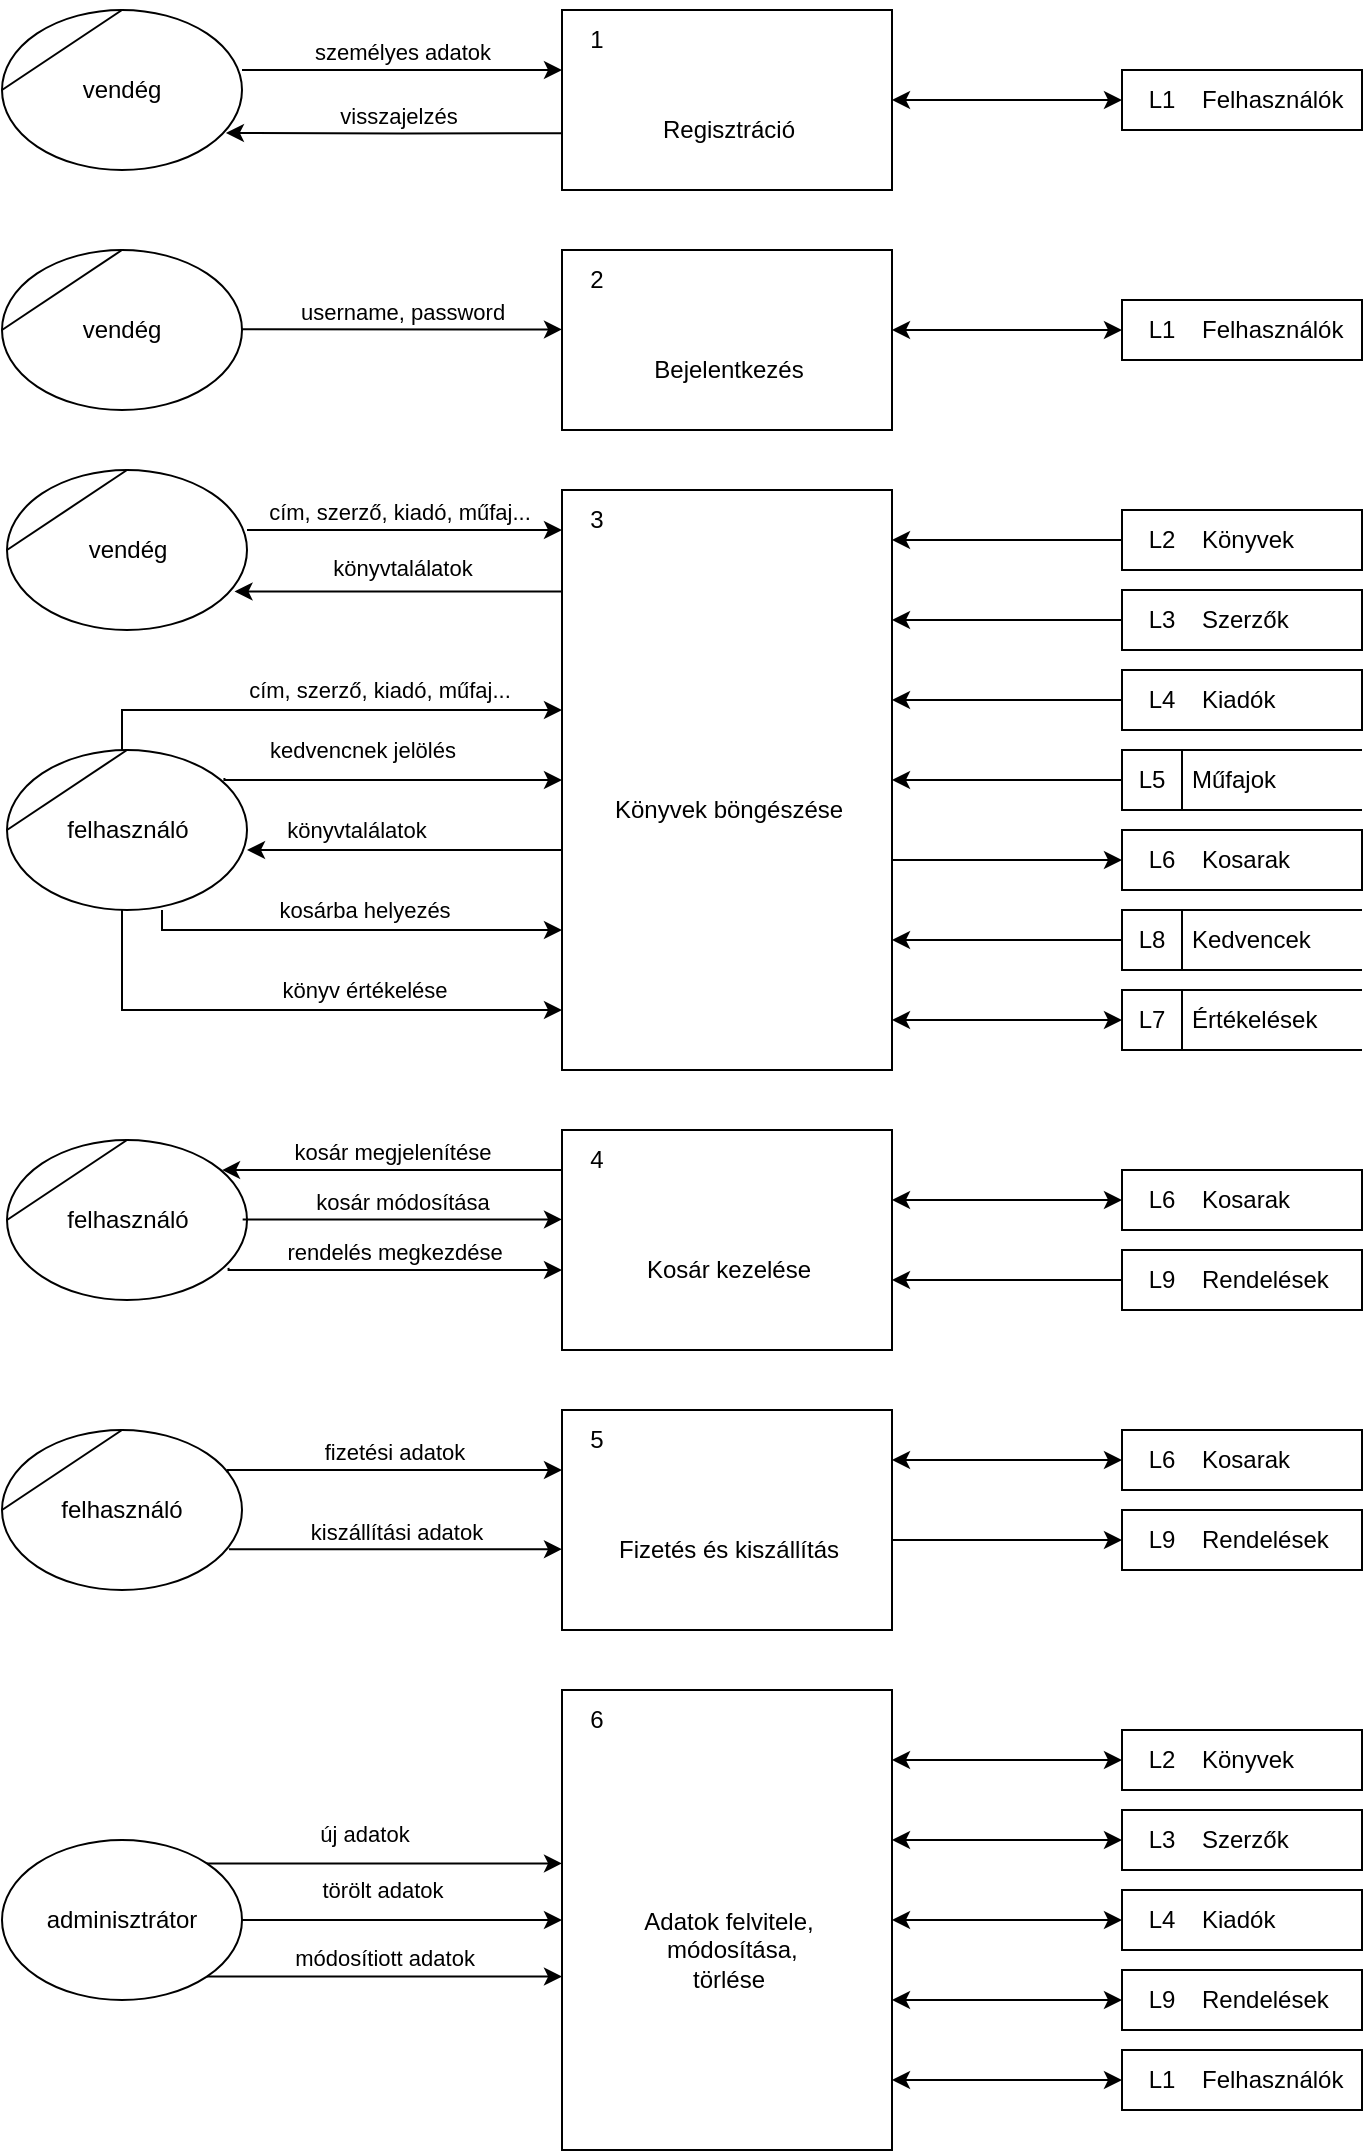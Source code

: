 <mxfile version="20.8.20" type="device"><diagram name="Page-1" id="_qsF4wstuvwp_UwOPnYQ"><mxGraphModel dx="1789" dy="986" grid="1" gridSize="10" guides="1" tooltips="1" connect="1" arrows="1" fold="1" page="1" pageScale="1" pageWidth="850" pageHeight="1100" math="0" shadow="0"><root><mxCell id="0"/><mxCell id="1" parent="0"/><mxCell id="DANlGAtd_FARZGhDrok2-2" value="vendég" style="shape=stencil(tZRtjoMgEIZPw98GJR6gYXfvQe10nZQCAbYft99RNKlW7GajiTGZeeXhnZGBCRka5YCVvGHig5VlwTm9Kb5NYhUc1DElr8qjOmhISojenuGGx9gz0DTgMbaq+GR8T9+0j5C1NYYgaE0YKU86wRQaWsvvCdZv/xhFjvgXiOB7kynLyq+/Y3fVNuBiI79j7OB+db/rgceOi61+3Grg4v9YISmTO9xCHlR9/vb2xxxnzYDW6AK8OfLTeZzO66ynzM5CnqyHBUsn1DqN9UITnWoH/kUY5Iu9PtVUzRY1jx4IGk22K9UioSs+44+uvFxl3bKX1nTZdE12iV8=);whiteSpace=wrap;html=1;" parent="1" vertex="1"><mxGeometry x="40" y="20" width="120" height="80" as="geometry"/></mxCell><mxCell id="DANlGAtd_FARZGhDrok2-3" value="Regisztráció" style="html=1;dashed=0;whitespace=wrap;shape=mxgraph.dfd.process;align=center;container=1;collapsible=0;spacingTop=30;" parent="1" vertex="1"><mxGeometry x="320" y="20" width="165" height="90" as="geometry"/></mxCell><mxCell id="DANlGAtd_FARZGhDrok2-4" value="1" style="text;html=1;strokeColor=none;fillColor=none;align=center;verticalAlign=middle;whiteSpace=wrap;rounded=0;movable=0;resizable=0;rotatable=0;cloneable=0;deletable=0;connectable=0;allowArrows=0;pointerEvents=1;" parent="DANlGAtd_FARZGhDrok2-3" vertex="1"><mxGeometry width="35" height="30" as="geometry"/></mxCell><mxCell id="DANlGAtd_FARZGhDrok2-5" value="" style="text;html=1;strokeColor=none;fillColor=none;align=left;verticalAlign=middle;whiteSpace=wrap;rounded=0;movable=0;resizable=0;connectable=0;allowArrows=0;rotatable=0;cloneable=0;deletable=0;spacingLeft=6;autosize=1;resizeWidth=0;" parent="DANlGAtd_FARZGhDrok2-3" vertex="1"><mxGeometry x="35" y="-5" width="50" height="40" as="geometry"/></mxCell><mxCell id="DANlGAtd_FARZGhDrok2-6" value="személyes adatok" style="endArrow=classic;html=1;rounded=0;verticalAlign=bottom;edgeStyle=orthogonalEdgeStyle;" parent="1" edge="1" target="DANlGAtd_FARZGhDrok2-3"><mxGeometry width="50" height="50" relative="1" as="geometry"><mxPoint x="160" y="50" as="sourcePoint"/><mxPoint x="280" y="50" as="targetPoint"/><mxPoint as="offset"/><Array as="points"><mxPoint x="280" y="50"/><mxPoint x="280" y="50"/></Array></mxGeometry></mxCell><mxCell id="DANlGAtd_FARZGhDrok2-7" value="visszajelzés&lt;br&gt;" style="endArrow=classic;html=1;rounded=0;verticalAlign=bottom;exitX=-0.001;exitY=0.685;exitDx=0;exitDy=0;exitPerimeter=0;edgeStyle=orthogonalEdgeStyle;entryX=0.933;entryY=0.768;entryDx=0;entryDy=0;entryPerimeter=0;" parent="1" source="DANlGAtd_FARZGhDrok2-3" target="DANlGAtd_FARZGhDrok2-2" edge="1"><mxGeometry x="-0.186" y="-13" width="50" height="50" relative="1" as="geometry"><mxPoint x="170" y="60" as="sourcePoint"/><mxPoint x="160" y="60" as="targetPoint"/><mxPoint x="-13" y="13" as="offset"/><Array as="points"/></mxGeometry></mxCell><mxCell id="DANlGAtd_FARZGhDrok2-20" value="Felhasználók" style="html=1;dashed=0;whitespace=wrap;shape=mxgraph.dfd.dataStoreID2;align=left;spacingLeft=38;container=1;collapsible=0;" parent="1" vertex="1"><mxGeometry x="600" y="50" width="120" height="30" as="geometry"/></mxCell><mxCell id="DANlGAtd_FARZGhDrok2-21" value="L1" style="text;html=1;strokeColor=none;fillColor=none;align=center;verticalAlign=middle;whiteSpace=wrap;rounded=0;connectable=0;allowArrows=0;movable=0;resizable=0;rotatable=0;cloneable=0;deletable=0;" parent="DANlGAtd_FARZGhDrok2-20" vertex="1"><mxGeometry x="5" width="30" height="30" as="geometry"/></mxCell><mxCell id="DANlGAtd_FARZGhDrok2-22" value="&lt;br&gt;" style="endArrow=classic;startArrow=classic;html=1;rounded=0;verticalAlign=bottom;" parent="1" target="DANlGAtd_FARZGhDrok2-20" edge="1" source="DANlGAtd_FARZGhDrok2-3"><mxGeometry width="50" height="50" relative="1" as="geometry"><mxPoint x="490" y="63" as="sourcePoint"/><mxPoint x="540" y="60" as="targetPoint"/></mxGeometry></mxCell><mxCell id="DANlGAtd_FARZGhDrok2-23" value="vendég" style="shape=stencil(tZRtjoMgEIZPw98GJR6gYXfvQe10nZQCAbYft99RNKlW7GajiTGZeeXhnZGBCRka5YCVvGHig5VlwTm9Kb5NYhUc1DElr8qjOmhISojenuGGx9gz0DTgMbaq+GR8T9+0j5C1NYYgaE0YKU86wRQaWsvvCdZv/xhFjvgXiOB7kynLyq+/Y3fVNuBiI79j7OB+db/rgceOi61+3Grg4v9YISmTO9xCHlR9/vb2xxxnzYDW6AK8OfLTeZzO66ynzM5CnqyHBUsn1DqN9UITnWoH/kUY5Iu9PtVUzRY1jx4IGk22K9UioSs+44+uvFxl3bKX1nTZdE12iV8=);whiteSpace=wrap;html=1;" parent="1" vertex="1"><mxGeometry x="40" y="140" width="120" height="80" as="geometry"/></mxCell><mxCell id="DANlGAtd_FARZGhDrok2-24" value="Bejelentkezés" style="html=1;dashed=0;whitespace=wrap;shape=mxgraph.dfd.process;align=center;container=1;collapsible=0;spacingTop=30;" parent="1" vertex="1"><mxGeometry x="320" y="140" width="165" height="90" as="geometry"/></mxCell><mxCell id="DANlGAtd_FARZGhDrok2-25" value="2" style="text;html=1;strokeColor=none;fillColor=none;align=center;verticalAlign=middle;whiteSpace=wrap;rounded=0;movable=0;resizable=0;rotatable=0;cloneable=0;deletable=0;connectable=0;allowArrows=0;pointerEvents=1;" parent="DANlGAtd_FARZGhDrok2-24" vertex="1"><mxGeometry width="35" height="30" as="geometry"/></mxCell><mxCell id="DANlGAtd_FARZGhDrok2-26" value="" style="text;html=1;strokeColor=none;fillColor=none;align=left;verticalAlign=middle;whiteSpace=wrap;rounded=0;movable=0;resizable=0;connectable=0;allowArrows=0;rotatable=0;cloneable=0;deletable=0;spacingLeft=6;autosize=1;resizeWidth=0;" parent="DANlGAtd_FARZGhDrok2-24" vertex="1"><mxGeometry x="35" y="-5" width="50" height="40" as="geometry"/></mxCell><mxCell id="DANlGAtd_FARZGhDrok2-27" value="username, password" style="endArrow=classic;html=1;rounded=0;verticalAlign=bottom;edgeStyle=orthogonalEdgeStyle;" parent="1" edge="1" target="DANlGAtd_FARZGhDrok2-24"><mxGeometry width="50" height="50" relative="1" as="geometry"><mxPoint x="160" y="179.66" as="sourcePoint"/><mxPoint x="280" y="179.66" as="targetPoint"/><mxPoint as="offset"/><Array as="points"><mxPoint x="280" y="180"/><mxPoint x="280" y="180"/></Array></mxGeometry></mxCell><mxCell id="DANlGAtd_FARZGhDrok2-29" value="Felhasználók" style="html=1;dashed=0;whitespace=wrap;shape=mxgraph.dfd.dataStoreID2;align=left;spacingLeft=38;container=1;collapsible=0;" parent="1" vertex="1"><mxGeometry x="600" y="165" width="120" height="30" as="geometry"/></mxCell><mxCell id="DANlGAtd_FARZGhDrok2-30" value="L1" style="text;html=1;strokeColor=none;fillColor=none;align=center;verticalAlign=middle;whiteSpace=wrap;rounded=0;connectable=0;allowArrows=0;movable=0;resizable=0;rotatable=0;cloneable=0;deletable=0;" parent="DANlGAtd_FARZGhDrok2-29" vertex="1"><mxGeometry x="5" width="30" height="30" as="geometry"/></mxCell><mxCell id="DANlGAtd_FARZGhDrok2-31" value="&lt;br&gt;" style="endArrow=classic;startArrow=classic;html=1;rounded=0;verticalAlign=bottom;edgeStyle=orthogonalEdgeStyle;" parent="1" source="DANlGAtd_FARZGhDrok2-24" target="DANlGAtd_FARZGhDrok2-29" edge="1"><mxGeometry width="50" height="50" relative="1" as="geometry"><mxPoint x="510" y="190" as="sourcePoint"/><mxPoint x="580" y="190" as="targetPoint"/><Array as="points"><mxPoint x="500" y="180"/><mxPoint x="500" y="180"/></Array></mxGeometry></mxCell><mxCell id="DANlGAtd_FARZGhDrok2-54" style="edgeStyle=orthogonalEdgeStyle;rounded=0;orthogonalLoop=1;jettySize=auto;html=1;entryX=0.948;entryY=0.759;entryDx=0;entryDy=0;entryPerimeter=0;" parent="1" target="DANlGAtd_FARZGhDrok2-46" edge="1" source="DANlGAtd_FARZGhDrok2-32"><mxGeometry relative="1" as="geometry"><mxPoint x="280" y="302" as="sourcePoint"/><Array as="points"><mxPoint x="241" y="310"/></Array></mxGeometry></mxCell><mxCell id="DANlGAtd_FARZGhDrok2-56" value="könyvtalálatok&lt;br&gt;" style="edgeLabel;html=1;align=center;verticalAlign=middle;resizable=0;points=[];" parent="DANlGAtd_FARZGhDrok2-54" vertex="1" connectable="0"><mxGeometry x="-0.121" relative="1" as="geometry"><mxPoint x="-8" y="-12" as="offset"/></mxGeometry></mxCell><mxCell id="DANlGAtd_FARZGhDrok2-55" style="edgeStyle=orthogonalEdgeStyle;rounded=0;orthogonalLoop=1;jettySize=auto;html=1;" parent="1" source="DANlGAtd_FARZGhDrok2-32" edge="1" target="DANlGAtd_FARZGhDrok2-48"><mxGeometry relative="1" as="geometry"><mxPoint x="280" y="370" as="sourcePoint"/><mxPoint x="150" y="350" as="targetPoint"/><Array as="points"><mxPoint x="200" y="440"/><mxPoint x="200" y="440"/></Array></mxGeometry></mxCell><mxCell id="DANlGAtd_FARZGhDrok2-113" value="könyvtalálatok" style="edgeLabel;html=1;align=center;verticalAlign=middle;resizable=0;points=[];" parent="DANlGAtd_FARZGhDrok2-55" vertex="1" connectable="0"><mxGeometry x="-0.127" y="-1" relative="1" as="geometry"><mxPoint x="-35" y="-9" as="offset"/></mxGeometry></mxCell><mxCell id="DANlGAtd_FARZGhDrok2-32" value="Könyvek böngészése&lt;br&gt;" style="html=1;dashed=0;whitespace=wrap;shape=mxgraph.dfd.process;align=center;container=1;collapsible=0;spacingTop=30;" parent="1" vertex="1"><mxGeometry x="320" y="260" width="165" height="290" as="geometry"/></mxCell><mxCell id="DANlGAtd_FARZGhDrok2-33" value="3" style="text;html=1;strokeColor=none;fillColor=none;align=center;verticalAlign=middle;whiteSpace=wrap;rounded=0;movable=0;resizable=0;rotatable=0;cloneable=0;deletable=0;connectable=0;allowArrows=0;pointerEvents=1;" parent="DANlGAtd_FARZGhDrok2-32" vertex="1"><mxGeometry width="35" height="30" as="geometry"/></mxCell><mxCell id="DANlGAtd_FARZGhDrok2-34" value="" style="text;html=1;strokeColor=none;fillColor=none;align=left;verticalAlign=middle;whiteSpace=wrap;rounded=0;movable=0;resizable=0;connectable=0;allowArrows=0;rotatable=0;cloneable=0;deletable=0;spacingLeft=6;autosize=1;resizeWidth=0;" parent="DANlGAtd_FARZGhDrok2-32" vertex="1"><mxGeometry x="35" y="-5" width="50" height="40" as="geometry"/></mxCell><mxCell id="DANlGAtd_FARZGhDrok2-35" value="Könyvek" style="html=1;dashed=0;whitespace=wrap;shape=mxgraph.dfd.dataStoreID2;align=left;spacingLeft=38;container=1;collapsible=0;" parent="1" vertex="1"><mxGeometry x="600" y="270" width="120" height="30" as="geometry"/></mxCell><mxCell id="DANlGAtd_FARZGhDrok2-36" value="L2" style="text;html=1;strokeColor=none;fillColor=none;align=center;verticalAlign=middle;whiteSpace=wrap;rounded=0;connectable=0;allowArrows=0;movable=0;resizable=0;rotatable=0;cloneable=0;deletable=0;" parent="DANlGAtd_FARZGhDrok2-35" vertex="1"><mxGeometry x="5" width="30" height="30" as="geometry"/></mxCell><mxCell id="DANlGAtd_FARZGhDrok2-38" value="Szerzők" style="html=1;dashed=0;whitespace=wrap;shape=mxgraph.dfd.dataStoreID2;align=left;spacingLeft=38;container=1;collapsible=0;" parent="1" vertex="1"><mxGeometry x="600" y="310" width="120" height="30" as="geometry"/></mxCell><mxCell id="DANlGAtd_FARZGhDrok2-39" value="L3" style="text;html=1;strokeColor=none;fillColor=none;align=center;verticalAlign=middle;whiteSpace=wrap;rounded=0;connectable=0;allowArrows=0;movable=0;resizable=0;rotatable=0;cloneable=0;deletable=0;" parent="DANlGAtd_FARZGhDrok2-38" vertex="1"><mxGeometry x="5" width="30" height="30" as="geometry"/></mxCell><mxCell id="DANlGAtd_FARZGhDrok2-41" value="Kiadók&lt;br&gt;" style="html=1;dashed=0;whitespace=wrap;shape=mxgraph.dfd.dataStoreID2;align=left;spacingLeft=38;container=1;collapsible=0;" parent="1" vertex="1"><mxGeometry x="600" y="350" width="120" height="30" as="geometry"/></mxCell><mxCell id="DANlGAtd_FARZGhDrok2-42" value="L4" style="text;html=1;strokeColor=none;fillColor=none;align=center;verticalAlign=middle;whiteSpace=wrap;rounded=0;connectable=0;allowArrows=0;movable=0;resizable=0;rotatable=0;cloneable=0;deletable=0;" parent="DANlGAtd_FARZGhDrok2-41" vertex="1"><mxGeometry x="5" width="30" height="30" as="geometry"/></mxCell><mxCell id="DANlGAtd_FARZGhDrok2-46" value="vendég" style="shape=stencil(tZRtjoMgEIZPw98GJR6gYXfvQe10nZQCAbYft99RNKlW7GajiTGZeeXhnZGBCRka5YCVvGHig5VlwTm9Kb5NYhUc1DElr8qjOmhISojenuGGx9gz0DTgMbaq+GR8T9+0j5C1NYYgaE0YKU86wRQaWsvvCdZv/xhFjvgXiOB7kynLyq+/Y3fVNuBiI79j7OB+db/rgceOi61+3Grg4v9YISmTO9xCHlR9/vb2xxxnzYDW6AK8OfLTeZzO66ynzM5CnqyHBUsn1DqN9UITnWoH/kUY5Iu9PtVUzRY1jx4IGk22K9UioSs+44+uvFxl3bKX1nTZdE12iV8=);whiteSpace=wrap;html=1;" parent="1" vertex="1"><mxGeometry x="42.5" y="250" width="120" height="80" as="geometry"/></mxCell><mxCell id="DANlGAtd_FARZGhDrok2-47" value="" style="endArrow=classic;html=1;rounded=0;verticalAlign=bottom;edgeStyle=orthogonalEdgeStyle;" parent="1" edge="1" target="DANlGAtd_FARZGhDrok2-32" source="DANlGAtd_FARZGhDrok2-46"><mxGeometry width="50" height="50" relative="1" as="geometry"><mxPoint x="162.5" y="280" as="sourcePoint"/><mxPoint x="282.5" y="280" as="targetPoint"/><mxPoint as="offset"/><Array as="points"><mxPoint x="280" y="280"/><mxPoint x="280" y="280"/></Array></mxGeometry></mxCell><mxCell id="DANlGAtd_FARZGhDrok2-61" style="edgeStyle=orthogonalEdgeStyle;rounded=0;orthogonalLoop=1;jettySize=auto;html=1;" parent="1" source="DANlGAtd_FARZGhDrok2-48" target="DANlGAtd_FARZGhDrok2-32" edge="1"><mxGeometry relative="1" as="geometry"><Array as="points"><mxPoint x="120" y="480"/></Array></mxGeometry></mxCell><mxCell id="DANlGAtd_FARZGhDrok2-62" value="kosárba helyezés" style="edgeLabel;html=1;align=center;verticalAlign=middle;resizable=0;points=[];" parent="DANlGAtd_FARZGhDrok2-61" vertex="1" connectable="0"><mxGeometry x="0.253" relative="1" as="geometry"><mxPoint x="-21" y="-10" as="offset"/></mxGeometry></mxCell><mxCell id="DANlGAtd_FARZGhDrok2-106" style="edgeStyle=orthogonalEdgeStyle;rounded=0;orthogonalLoop=1;jettySize=auto;html=1;startArrow=none;startFill=0;endArrow=classic;endFill=1;" parent="1" source="DANlGAtd_FARZGhDrok2-48" target="DANlGAtd_FARZGhDrok2-32" edge="1"><mxGeometry relative="1" as="geometry"><Array as="points"><mxPoint x="100" y="520"/></Array></mxGeometry></mxCell><mxCell id="DANlGAtd_FARZGhDrok2-107" value="könyv értékelése" style="edgeLabel;html=1;align=center;verticalAlign=middle;resizable=0;points=[];" parent="DANlGAtd_FARZGhDrok2-106" vertex="1" connectable="0"><mxGeometry x="0.07" relative="1" as="geometry"><mxPoint x="26" y="-10" as="offset"/></mxGeometry></mxCell><mxCell id="DANlGAtd_FARZGhDrok2-48" value="felhasználó" style="shape=stencil(tZRtjoMgEIZPw98GJR6gYXfvQe10nZQCAbYft99RNKlW7GajiTGZeeXhnZGBCRka5YCVvGHig5VlwTm9Kb5NYhUc1DElr8qjOmhISojenuGGx9gz0DTgMbaq+GR8T9+0j5C1NYYgaE0YKU86wRQaWsvvCdZv/xhFjvgXiOB7kynLyq+/Y3fVNuBiI79j7OB+db/rgceOi61+3Grg4v9YISmTO9xCHlR9/vb2xxxnzYDW6AK8OfLTeZzO66ynzM5CnqyHBUsn1DqN9UITnWoH/kUY5Iu9PtVUzRY1jx4IGk22K9UioSs+44+uvFxl3bKX1nTZdE12iV8=);whiteSpace=wrap;html=1;" parent="1" vertex="1"><mxGeometry x="42.5" y="390" width="120" height="80" as="geometry"/></mxCell><mxCell id="DANlGAtd_FARZGhDrok2-49" value="" style="endArrow=classic;html=1;rounded=0;verticalAlign=bottom;edgeStyle=orthogonalEdgeStyle;" parent="1" source="DANlGAtd_FARZGhDrok2-48" edge="1" target="DANlGAtd_FARZGhDrok2-32"><mxGeometry width="50" height="50" relative="1" as="geometry"><mxPoint x="162.5" y="330.0" as="sourcePoint"/><mxPoint x="282.5" y="330.0" as="targetPoint"/><mxPoint as="offset"/><Array as="points"><mxPoint x="100" y="370"/></Array></mxGeometry></mxCell><mxCell id="DANlGAtd_FARZGhDrok2-51" value="cím, szerző, kiadó, műfaj...&amp;nbsp;" style="edgeLabel;html=1;align=center;verticalAlign=middle;resizable=0;points=[];" parent="DANlGAtd_FARZGhDrok2-49" vertex="1" connectable="0"><mxGeometry x="-0.252" y="1" relative="1" as="geometry"><mxPoint x="60" y="-9" as="offset"/></mxGeometry></mxCell><mxCell id="DANlGAtd_FARZGhDrok2-52" value="cím, szerző, kiadó, műfaj...&amp;nbsp;" style="edgeLabel;html=1;align=center;verticalAlign=middle;resizable=0;points=[];" parent="1" vertex="1" connectable="0"><mxGeometry x="220.328" y="270.0" as="geometry"><mxPoint x="19" y="1" as="offset"/></mxGeometry></mxCell><mxCell id="DANlGAtd_FARZGhDrok2-58" value="" style="endArrow=classic;html=1;rounded=0;verticalAlign=bottom;edgeStyle=orthogonalEdgeStyle;" parent="1" target="DANlGAtd_FARZGhDrok2-32" edge="1" source="DANlGAtd_FARZGhDrok2-35"><mxGeometry width="50" height="50" relative="1" as="geometry"><mxPoint x="530" y="280" as="sourcePoint"/><mxPoint x="500" y="280" as="targetPoint"/><Array as="points"><mxPoint x="540" y="285"/><mxPoint x="540" y="285"/></Array></mxGeometry></mxCell><mxCell id="DANlGAtd_FARZGhDrok2-59" value="" style="endArrow=classic;html=1;rounded=0;verticalAlign=bottom;edgeStyle=orthogonalEdgeStyle;" parent="1" target="DANlGAtd_FARZGhDrok2-32" edge="1" source="DANlGAtd_FARZGhDrok2-38"><mxGeometry width="50" height="50" relative="1" as="geometry"><mxPoint x="530" y="314.86" as="sourcePoint"/><mxPoint x="480" y="315" as="targetPoint"/><Array as="points"><mxPoint x="580" y="325"/><mxPoint x="580" y="325"/></Array></mxGeometry></mxCell><mxCell id="DANlGAtd_FARZGhDrok2-60" value="" style="endArrow=classic;html=1;rounded=0;verticalAlign=bottom;edgeStyle=orthogonalEdgeStyle;" parent="1" edge="1" target="DANlGAtd_FARZGhDrok2-32" source="DANlGAtd_FARZGhDrok2-41"><mxGeometry width="50" height="50" relative="1" as="geometry"><mxPoint x="530" y="345" as="sourcePoint"/><mxPoint x="482.5" y="344.86" as="targetPoint"/><Array as="points"><mxPoint x="590" y="365"/><mxPoint x="590" y="365"/></Array></mxGeometry></mxCell><mxCell id="DANlGAtd_FARZGhDrok2-67" value="Kosarak&lt;br&gt;" style="html=1;dashed=0;whitespace=wrap;shape=mxgraph.dfd.dataStoreID2;align=left;spacingLeft=38;container=1;collapsible=0;" parent="1" vertex="1"><mxGeometry x="600" y="430" width="120" height="30" as="geometry"/></mxCell><mxCell id="DANlGAtd_FARZGhDrok2-68" value="L6" style="text;html=1;strokeColor=none;fillColor=none;align=center;verticalAlign=middle;whiteSpace=wrap;rounded=0;connectable=0;allowArrows=0;movable=0;resizable=0;rotatable=0;cloneable=0;deletable=0;" parent="DANlGAtd_FARZGhDrok2-67" vertex="1"><mxGeometry x="5" width="30" height="30" as="geometry"/></mxCell><mxCell id="DANlGAtd_FARZGhDrok2-69" value="" style="endArrow=classic;html=1;rounded=0;verticalAlign=bottom;edgeStyle=orthogonalEdgeStyle;" parent="1" source="DANlGAtd_FARZGhDrok2-32" target="DANlGAtd_FARZGhDrok2-67" edge="1"><mxGeometry width="50" height="50" relative="1" as="geometry"><mxPoint x="540" y="365" as="sourcePoint"/><mxPoint x="492.5" y="364.86" as="targetPoint"/><Array as="points"><mxPoint x="580" y="445"/><mxPoint x="580" y="445"/></Array></mxGeometry></mxCell><mxCell id="DANlGAtd_FARZGhDrok2-70" value="felhasználó" style="shape=stencil(tZRtjoMgEIZPw98GJR6gYXfvQe10nZQCAbYft99RNKlW7GajiTGZeeXhnZGBCRka5YCVvGHig5VlwTm9Kb5NYhUc1DElr8qjOmhISojenuGGx9gz0DTgMbaq+GR8T9+0j5C1NYYgaE0YKU86wRQaWsvvCdZv/xhFjvgXiOB7kynLyq+/Y3fVNuBiI79j7OB+db/rgceOi61+3Grg4v9YISmTO9xCHlR9/vb2xxxnzYDW6AK8OfLTeZzO66ynzM5CnqyHBUsn1DqN9UITnWoH/kUY5Iu9PtVUzRY1jx4IGk22K9UioSs+44+uvFxl3bKX1nTZdE12iV8=);whiteSpace=wrap;html=1;" parent="1" vertex="1"><mxGeometry x="42.5" y="585" width="120" height="80" as="geometry"/></mxCell><mxCell id="DANlGAtd_FARZGhDrok2-71" value="Kosár kezelése" style="html=1;dashed=0;whitespace=wrap;shape=mxgraph.dfd.process;align=center;container=1;collapsible=0;spacingTop=30;" parent="1" vertex="1"><mxGeometry x="320" y="580" width="165" height="110" as="geometry"/></mxCell><mxCell id="DANlGAtd_FARZGhDrok2-72" value="4" style="text;html=1;strokeColor=none;fillColor=none;align=center;verticalAlign=middle;whiteSpace=wrap;rounded=0;movable=0;resizable=0;rotatable=0;cloneable=0;deletable=0;connectable=0;allowArrows=0;pointerEvents=1;" parent="DANlGAtd_FARZGhDrok2-71" vertex="1"><mxGeometry width="35" height="30" as="geometry"/></mxCell><mxCell id="DANlGAtd_FARZGhDrok2-73" value="" style="text;html=1;strokeColor=none;fillColor=none;align=left;verticalAlign=middle;whiteSpace=wrap;rounded=0;movable=0;resizable=0;connectable=0;allowArrows=0;rotatable=0;cloneable=0;deletable=0;spacingLeft=6;autosize=1;resizeWidth=0;" parent="DANlGAtd_FARZGhDrok2-71" vertex="1"><mxGeometry x="35" y="-5" width="50" height="40" as="geometry"/></mxCell><mxCell id="DANlGAtd_FARZGhDrok2-74" value="kosár módosítása" style="endArrow=classic;html=1;rounded=0;verticalAlign=bottom;edgeStyle=orthogonalEdgeStyle;" parent="1" edge="1" target="DANlGAtd_FARZGhDrok2-71"><mxGeometry width="50" height="50" relative="1" as="geometry"><mxPoint x="160.33" y="624.71" as="sourcePoint"/><mxPoint x="280.33" y="624.71" as="targetPoint"/><mxPoint as="offset"/><Array as="points"><mxPoint x="280" y="625"/><mxPoint x="280" y="625"/></Array></mxGeometry></mxCell><mxCell id="DANlGAtd_FARZGhDrok2-85" style="edgeStyle=orthogonalEdgeStyle;rounded=0;orthogonalLoop=1;jettySize=auto;html=1;endArrow=classic;endFill=1;startArrow=classic;startFill=1;" parent="1" source="DANlGAtd_FARZGhDrok2-75" target="DANlGAtd_FARZGhDrok2-71" edge="1"><mxGeometry relative="1" as="geometry"><Array as="points"><mxPoint x="500" y="615"/><mxPoint x="500" y="615"/></Array></mxGeometry></mxCell><mxCell id="DANlGAtd_FARZGhDrok2-75" value="Kosarak" style="html=1;dashed=0;whitespace=wrap;shape=mxgraph.dfd.dataStoreID2;align=left;spacingLeft=38;container=1;collapsible=0;" parent="1" vertex="1"><mxGeometry x="600" y="600" width="120" height="30" as="geometry"/></mxCell><mxCell id="DANlGAtd_FARZGhDrok2-76" value="L6" style="text;html=1;strokeColor=none;fillColor=none;align=center;verticalAlign=middle;whiteSpace=wrap;rounded=0;connectable=0;allowArrows=0;movable=0;resizable=0;rotatable=0;cloneable=0;deletable=0;" parent="DANlGAtd_FARZGhDrok2-75" vertex="1"><mxGeometry x="5" width="30" height="30" as="geometry"/></mxCell><mxCell id="DANlGAtd_FARZGhDrok2-78" value="rendelés megkezdése" style="endArrow=classic;html=1;rounded=0;verticalAlign=bottom;edgeStyle=orthogonalEdgeStyle;exitX=0.923;exitY=0.799;exitDx=0;exitDy=0;exitPerimeter=0;" parent="1" source="DANlGAtd_FARZGhDrok2-70" edge="1" target="DANlGAtd_FARZGhDrok2-71"><mxGeometry width="50" height="50" relative="1" as="geometry"><mxPoint x="160" y="650" as="sourcePoint"/><mxPoint x="280" y="650" as="targetPoint"/><mxPoint as="offset"/><Array as="points"><mxPoint x="153" y="650"/></Array></mxGeometry></mxCell><mxCell id="DANlGAtd_FARZGhDrok2-79" value="kosár megjelenítése" style="endArrow=classic;html=1;rounded=0;verticalAlign=bottom;edgeStyle=orthogonalEdgeStyle;entryX=0.896;entryY=0.188;entryDx=0;entryDy=0;entryPerimeter=0;" parent="1" target="DANlGAtd_FARZGhDrok2-70" edge="1" source="DANlGAtd_FARZGhDrok2-71"><mxGeometry width="50" height="50" relative="1" as="geometry"><mxPoint x="280" y="600" as="sourcePoint"/><mxPoint x="160" y="600" as="targetPoint"/><mxPoint as="offset"/><Array as="points"><mxPoint x="280" y="600"/><mxPoint x="280" y="600"/></Array></mxGeometry></mxCell><mxCell id="DANlGAtd_FARZGhDrok2-80" value="Rendelések" style="html=1;dashed=0;whitespace=wrap;shape=mxgraph.dfd.dataStoreID2;align=left;spacingLeft=38;container=1;collapsible=0;" parent="1" vertex="1"><mxGeometry x="600" y="640" width="120" height="30" as="geometry"/></mxCell><mxCell id="DANlGAtd_FARZGhDrok2-81" value="L9" style="text;html=1;strokeColor=none;fillColor=none;align=center;verticalAlign=middle;whiteSpace=wrap;rounded=0;connectable=0;allowArrows=0;movable=0;resizable=0;rotatable=0;cloneable=0;deletable=0;" parent="DANlGAtd_FARZGhDrok2-80" vertex="1"><mxGeometry x="5" width="30" height="30" as="geometry"/></mxCell><mxCell id="DANlGAtd_FARZGhDrok2-84" value="" style="endArrow=classic;html=1;rounded=0;verticalAlign=bottom;edgeStyle=orthogonalEdgeStyle;" parent="1" edge="1" target="DANlGAtd_FARZGhDrok2-32" source="U0wFtGWnmbaNMeMz_Og1-1"><mxGeometry width="50" height="50" relative="1" as="geometry"><mxPoint x="530" y="385.029" as="sourcePoint"/><mxPoint x="482.5" y="374.86" as="targetPoint"/><Array as="points"><mxPoint x="580" y="405"/><mxPoint x="580" y="405"/></Array></mxGeometry></mxCell><mxCell id="DANlGAtd_FARZGhDrok2-86" style="edgeStyle=orthogonalEdgeStyle;rounded=0;orthogonalLoop=1;jettySize=auto;html=1;" parent="1" edge="1" target="DANlGAtd_FARZGhDrok2-71" source="DANlGAtd_FARZGhDrok2-80"><mxGeometry relative="1" as="geometry"><mxPoint x="530" y="650" as="sourcePoint"/><mxPoint x="485" y="650" as="targetPoint"/><Array as="points"><mxPoint x="500" y="655"/><mxPoint x="500" y="655"/></Array></mxGeometry></mxCell><mxCell id="DANlGAtd_FARZGhDrok2-88" value="felhasználó" style="shape=stencil(tZRtjoMgEIZPw98GJR6gYXfvQe10nZQCAbYft99RNKlW7GajiTGZeeXhnZGBCRka5YCVvGHig5VlwTm9Kb5NYhUc1DElr8qjOmhISojenuGGx9gz0DTgMbaq+GR8T9+0j5C1NYYgaE0YKU86wRQaWsvvCdZv/xhFjvgXiOB7kynLyq+/Y3fVNuBiI79j7OB+db/rgceOi61+3Grg4v9YISmTO9xCHlR9/vb2xxxnzYDW6AK8OfLTeZzO66ynzM5CnqyHBUsn1DqN9UITnWoH/kUY5Iu9PtVUzRY1jx4IGk22K9UioSs+44+uvFxl3bKX1nTZdE12iV8=);whiteSpace=wrap;html=1;" parent="1" vertex="1"><mxGeometry x="40" y="730" width="120" height="80" as="geometry"/></mxCell><mxCell id="DANlGAtd_FARZGhDrok2-89" value="Fizetés és kiszállítás" style="html=1;dashed=0;whitespace=wrap;shape=mxgraph.dfd.process;align=center;container=1;collapsible=0;spacingTop=30;" parent="1" vertex="1"><mxGeometry x="320" y="720" width="165" height="110" as="geometry"/></mxCell><mxCell id="DANlGAtd_FARZGhDrok2-90" value="5" style="text;html=1;strokeColor=none;fillColor=none;align=center;verticalAlign=middle;whiteSpace=wrap;rounded=0;movable=0;resizable=0;rotatable=0;cloneable=0;deletable=0;connectable=0;allowArrows=0;pointerEvents=1;" parent="DANlGAtd_FARZGhDrok2-89" vertex="1"><mxGeometry width="35" height="30" as="geometry"/></mxCell><mxCell id="DANlGAtd_FARZGhDrok2-91" value="" style="text;html=1;strokeColor=none;fillColor=none;align=left;verticalAlign=middle;whiteSpace=wrap;rounded=0;movable=0;resizable=0;connectable=0;allowArrows=0;rotatable=0;cloneable=0;deletable=0;spacingLeft=6;autosize=1;resizeWidth=0;" parent="DANlGAtd_FARZGhDrok2-89" vertex="1"><mxGeometry x="35" y="-5" width="50" height="40" as="geometry"/></mxCell><mxCell id="DANlGAtd_FARZGhDrok2-92" value="fizetési adatok" style="endArrow=classic;html=1;rounded=0;verticalAlign=bottom;edgeStyle=orthogonalEdgeStyle;exitX=0.94;exitY=0.266;exitDx=0;exitDy=0;exitPerimeter=0;" parent="1" edge="1" target="DANlGAtd_FARZGhDrok2-89" source="DANlGAtd_FARZGhDrok2-88"><mxGeometry width="50" height="50" relative="1" as="geometry"><mxPoint x="160" y="750" as="sourcePoint"/><mxPoint x="280" y="750.0" as="targetPoint"/><mxPoint as="offset"/><Array as="points"><mxPoint x="153" y="750"/></Array></mxGeometry></mxCell><mxCell id="DANlGAtd_FARZGhDrok2-93" style="edgeStyle=orthogonalEdgeStyle;rounded=0;orthogonalLoop=1;jettySize=auto;html=1;endArrow=classic;endFill=1;startArrow=classic;startFill=1;" parent="1" source="DANlGAtd_FARZGhDrok2-94" target="DANlGAtd_FARZGhDrok2-89" edge="1"><mxGeometry relative="1" as="geometry"><Array as="points"><mxPoint x="540" y="745"/><mxPoint x="540" y="745"/></Array></mxGeometry></mxCell><mxCell id="DANlGAtd_FARZGhDrok2-94" value="Kosarak" style="html=1;dashed=0;whitespace=wrap;shape=mxgraph.dfd.dataStoreID2;align=left;spacingLeft=38;container=1;collapsible=0;" parent="1" vertex="1"><mxGeometry x="600" y="730" width="120" height="30" as="geometry"/></mxCell><mxCell id="DANlGAtd_FARZGhDrok2-95" value="L6" style="text;html=1;strokeColor=none;fillColor=none;align=center;verticalAlign=middle;whiteSpace=wrap;rounded=0;connectable=0;allowArrows=0;movable=0;resizable=0;rotatable=0;cloneable=0;deletable=0;" parent="DANlGAtd_FARZGhDrok2-94" vertex="1"><mxGeometry x="5" width="30" height="30" as="geometry"/></mxCell><mxCell id="DANlGAtd_FARZGhDrok2-96" value="kiszállítási adatok" style="endArrow=classic;html=1;rounded=0;verticalAlign=bottom;exitX=0.946;exitY=0.745;exitDx=0;exitDy=0;edgeStyle=orthogonalEdgeStyle;exitPerimeter=0;" parent="1" source="DANlGAtd_FARZGhDrok2-88" edge="1" target="DANlGAtd_FARZGhDrok2-89"><mxGeometry width="50" height="50" relative="1" as="geometry"><mxPoint x="180" y="810" as="sourcePoint"/><mxPoint x="280" y="790" as="targetPoint"/><mxPoint as="offset"/><Array as="points"><mxPoint x="220" y="790"/><mxPoint x="220" y="790"/></Array></mxGeometry></mxCell><mxCell id="DANlGAtd_FARZGhDrok2-98" value="Rendelések" style="html=1;dashed=0;whitespace=wrap;shape=mxgraph.dfd.dataStoreID2;align=left;spacingLeft=38;container=1;collapsible=0;" parent="1" vertex="1"><mxGeometry x="600" y="770" width="120" height="30" as="geometry"/></mxCell><mxCell id="DANlGAtd_FARZGhDrok2-99" value="L9" style="text;html=1;strokeColor=none;fillColor=none;align=center;verticalAlign=middle;whiteSpace=wrap;rounded=0;connectable=0;allowArrows=0;movable=0;resizable=0;rotatable=0;cloneable=0;deletable=0;" parent="DANlGAtd_FARZGhDrok2-98" vertex="1"><mxGeometry x="5" width="30" height="30" as="geometry"/></mxCell><mxCell id="DANlGAtd_FARZGhDrok2-100" style="edgeStyle=orthogonalEdgeStyle;rounded=0;orthogonalLoop=1;jettySize=auto;html=1;" parent="1" edge="1" target="DANlGAtd_FARZGhDrok2-98" source="DANlGAtd_FARZGhDrok2-89"><mxGeometry relative="1" as="geometry"><mxPoint x="485" y="790" as="sourcePoint"/><mxPoint x="530" y="790" as="targetPoint"/><Array as="points"><mxPoint x="510" y="785"/><mxPoint x="510" y="785"/></Array></mxGeometry></mxCell><mxCell id="DANlGAtd_FARZGhDrok2-108" style="edgeStyle=orthogonalEdgeStyle;rounded=0;orthogonalLoop=1;jettySize=auto;html=1;startArrow=none;startFill=0;endArrow=classic;endFill=1;" parent="1" source="U0wFtGWnmbaNMeMz_Og1-5" target="DANlGAtd_FARZGhDrok2-32" edge="1"><mxGeometry relative="1" as="geometry"><Array as="points"><mxPoint x="570" y="485"/><mxPoint x="570" y="485"/></Array><mxPoint x="460" y="450" as="sourcePoint"/></mxGeometry></mxCell><mxCell id="DANlGAtd_FARZGhDrok2-109" style="edgeStyle=orthogonalEdgeStyle;rounded=0;orthogonalLoop=1;jettySize=auto;html=1;startArrow=classic;startFill=1;endArrow=classic;endFill=1;" parent="1" source="U0wFtGWnmbaNMeMz_Og1-3" edge="1" target="DANlGAtd_FARZGhDrok2-32"><mxGeometry relative="1" as="geometry"><mxPoint x="370" y="410" as="targetPoint"/><Array as="points"><mxPoint x="570" y="525"/><mxPoint x="570" y="525"/></Array><mxPoint x="370" y="450" as="sourcePoint"/></mxGeometry></mxCell><mxCell id="DANlGAtd_FARZGhDrok2-119" value="" style="endArrow=classic;html=1;rounded=0;verticalAlign=bottom;exitX=1;exitY=0.5;exitDx=0;exitDy=0;" parent="1" edge="1" target="U0wFtGWnmbaNMeMz_Og1-9" source="DANlGAtd_FARZGhDrok2-266"><mxGeometry width="50" height="50" relative="1" as="geometry"><mxPoint x="157.5" y="909.58" as="sourcePoint"/><mxPoint x="277.5" y="909.58" as="targetPoint"/><mxPoint as="offset"/></mxGeometry></mxCell><mxCell id="DANlGAtd_FARZGhDrok2-212" value="törölt adatok" style="edgeLabel;html=1;align=center;verticalAlign=middle;resizable=0;points=[];" parent="DANlGAtd_FARZGhDrok2-119" vertex="1" connectable="0"><mxGeometry x="-0.122" y="-1" relative="1" as="geometry"><mxPoint y="-16" as="offset"/></mxGeometry></mxCell><mxCell id="DANlGAtd_FARZGhDrok2-123" value="módosítiott adatok" style="endArrow=classic;html=1;rounded=0;verticalAlign=bottom;exitX=1;exitY=1;exitDx=0;exitDy=0;edgeStyle=orthogonalEdgeStyle;" parent="1" edge="1" target="U0wFtGWnmbaNMeMz_Og1-9" source="DANlGAtd_FARZGhDrok2-266"><mxGeometry width="50" height="50" relative="1" as="geometry"><mxPoint x="139.5" y="940" as="sourcePoint"/><mxPoint x="277.5" y="940" as="targetPoint"/><mxPoint as="offset"/><Array as="points"><mxPoint x="290" y="1003"/><mxPoint x="290" y="1003"/></Array></mxGeometry></mxCell><mxCell id="DANlGAtd_FARZGhDrok2-222" value="Könyvek" style="html=1;dashed=0;whitespace=wrap;shape=mxgraph.dfd.dataStoreID2;align=left;spacingLeft=38;container=1;collapsible=0;" parent="1" vertex="1"><mxGeometry x="600" y="880" width="120" height="30" as="geometry"/></mxCell><mxCell id="DANlGAtd_FARZGhDrok2-223" value="L2" style="text;html=1;strokeColor=none;fillColor=none;align=center;verticalAlign=middle;whiteSpace=wrap;rounded=0;connectable=0;allowArrows=0;movable=0;resizable=0;rotatable=0;cloneable=0;deletable=0;" parent="DANlGAtd_FARZGhDrok2-222" vertex="1"><mxGeometry x="5" width="30" height="30" as="geometry"/></mxCell><mxCell id="DANlGAtd_FARZGhDrok2-224" value="Szerzők" style="html=1;dashed=0;whitespace=wrap;shape=mxgraph.dfd.dataStoreID2;align=left;spacingLeft=38;container=1;collapsible=0;" parent="1" vertex="1"><mxGeometry x="600" y="920" width="120" height="30" as="geometry"/></mxCell><mxCell id="DANlGAtd_FARZGhDrok2-225" value="L3" style="text;html=1;strokeColor=none;fillColor=none;align=center;verticalAlign=middle;whiteSpace=wrap;rounded=0;connectable=0;allowArrows=0;movable=0;resizable=0;rotatable=0;cloneable=0;deletable=0;" parent="DANlGAtd_FARZGhDrok2-224" vertex="1"><mxGeometry x="5" width="30" height="30" as="geometry"/></mxCell><mxCell id="DANlGAtd_FARZGhDrok2-226" value="Kiadók&lt;br&gt;" style="html=1;dashed=0;whitespace=wrap;shape=mxgraph.dfd.dataStoreID2;align=left;spacingLeft=38;container=1;collapsible=0;" parent="1" vertex="1"><mxGeometry x="600" y="960" width="120" height="30" as="geometry"/></mxCell><mxCell id="DANlGAtd_FARZGhDrok2-227" value="L4" style="text;html=1;strokeColor=none;fillColor=none;align=center;verticalAlign=middle;whiteSpace=wrap;rounded=0;connectable=0;allowArrows=0;movable=0;resizable=0;rotatable=0;cloneable=0;deletable=0;" parent="DANlGAtd_FARZGhDrok2-226" vertex="1"><mxGeometry x="5" width="30" height="30" as="geometry"/></mxCell><mxCell id="DANlGAtd_FARZGhDrok2-228" value="" style="endArrow=classic;html=1;rounded=0;verticalAlign=bottom;startArrow=classic;startFill=1;edgeStyle=orthogonalEdgeStyle;" parent="1" edge="1" target="U0wFtGWnmbaNMeMz_Og1-9" source="DANlGAtd_FARZGhDrok2-222"><mxGeometry width="50" height="50" relative="1" as="geometry"><mxPoint x="530" y="880" as="sourcePoint"/><mxPoint x="482.5" y="875" as="targetPoint"/><Array as="points"><mxPoint x="580" y="895"/><mxPoint x="580" y="895"/></Array></mxGeometry></mxCell><mxCell id="DANlGAtd_FARZGhDrok2-229" value="" style="endArrow=classic;html=1;rounded=0;verticalAlign=bottom;startArrow=classic;startFill=1;edgeStyle=orthogonalEdgeStyle;" parent="1" edge="1" target="U0wFtGWnmbaNMeMz_Og1-9" source="DANlGAtd_FARZGhDrok2-224"><mxGeometry width="50" height="50" relative="1" as="geometry"><mxPoint x="530" y="914.43" as="sourcePoint"/><mxPoint x="482.5" y="915" as="targetPoint"/><Array as="points"><mxPoint x="580" y="935"/><mxPoint x="580" y="935"/></Array></mxGeometry></mxCell><mxCell id="DANlGAtd_FARZGhDrok2-230" value="" style="endArrow=classic;html=1;rounded=0;verticalAlign=bottom;startArrow=classic;startFill=1;edgeStyle=orthogonalEdgeStyle;" parent="1" edge="1" target="U0wFtGWnmbaNMeMz_Og1-9" source="DANlGAtd_FARZGhDrok2-226"><mxGeometry width="50" height="50" relative="1" as="geometry"><mxPoint x="530" y="950.14" as="sourcePoint"/><mxPoint x="482.5" y="955" as="targetPoint"/><Array as="points"><mxPoint x="490" y="975"/><mxPoint x="490" y="975"/></Array></mxGeometry></mxCell><mxCell id="DANlGAtd_FARZGhDrok2-271" style="edgeStyle=orthogonalEdgeStyle;rounded=0;orthogonalLoop=1;jettySize=auto;html=1;startArrow=classic;startFill=1;endArrow=classic;endFill=1;" parent="1" source="DANlGAtd_FARZGhDrok2-254" target="U0wFtGWnmbaNMeMz_Og1-9" edge="1"><mxGeometry relative="1" as="geometry"><mxPoint x="466.825" y="961.26" as="targetPoint"/><Array as="points"><mxPoint x="510" y="1015"/><mxPoint x="510" y="1015"/></Array></mxGeometry></mxCell><mxCell id="DANlGAtd_FARZGhDrok2-254" value="Rendelések" style="html=1;dashed=0;whitespace=wrap;shape=mxgraph.dfd.dataStoreID2;align=left;spacingLeft=38;container=1;collapsible=0;" parent="1" vertex="1"><mxGeometry x="600" y="1000" width="120" height="30" as="geometry"/></mxCell><mxCell id="DANlGAtd_FARZGhDrok2-255" value="L9" style="text;html=1;strokeColor=none;fillColor=none;align=center;verticalAlign=middle;whiteSpace=wrap;rounded=0;connectable=0;allowArrows=0;movable=0;resizable=0;rotatable=0;cloneable=0;deletable=0;" parent="DANlGAtd_FARZGhDrok2-254" vertex="1"><mxGeometry x="5" width="30" height="30" as="geometry"/></mxCell><mxCell id="DANlGAtd_FARZGhDrok2-264" value="" style="endArrow=classic;html=1;rounded=0;verticalAlign=bottom;edgeStyle=orthogonalEdgeStyle;exitX=1;exitY=0;exitDx=0;exitDy=0;" parent="1" edge="1" target="U0wFtGWnmbaNMeMz_Og1-9" source="DANlGAtd_FARZGhDrok2-266"><mxGeometry width="50" height="50" relative="1" as="geometry"><mxPoint x="140.8" y="878.96" as="sourcePoint"/><mxPoint x="277.5" y="880.0" as="targetPoint"/><mxPoint as="offset"/><Array as="points"><mxPoint x="280" y="947"/><mxPoint x="280" y="947"/></Array></mxGeometry></mxCell><mxCell id="DANlGAtd_FARZGhDrok2-265" value="új adatok" style="edgeLabel;html=1;align=center;verticalAlign=middle;resizable=0;points=[];" parent="DANlGAtd_FARZGhDrok2-264" vertex="1" connectable="0"><mxGeometry x="-0.122" y="-1" relative="1" as="geometry"><mxPoint y="-16" as="offset"/></mxGeometry></mxCell><mxCell id="DANlGAtd_FARZGhDrok2-266" value="adminisztrátor" style="ellipse;whiteSpace=wrap;html=1;" parent="1" vertex="1"><mxGeometry x="40" y="935" width="120" height="80" as="geometry"/></mxCell><mxCell id="DANlGAtd_FARZGhDrok2-270" style="edgeStyle=orthogonalEdgeStyle;rounded=0;orthogonalLoop=1;jettySize=auto;html=1;startArrow=classic;startFill=1;endArrow=classic;endFill=1;" parent="1" source="DANlGAtd_FARZGhDrok2-267" target="U0wFtGWnmbaNMeMz_Og1-9" edge="1"><mxGeometry relative="1" as="geometry"><mxPoint x="439.93" y="960" as="targetPoint"/><Array as="points"><mxPoint x="490" y="1055"/><mxPoint x="490" y="1055"/></Array></mxGeometry></mxCell><mxCell id="DANlGAtd_FARZGhDrok2-267" value="Felhasználók" style="html=1;dashed=0;whitespace=wrap;shape=mxgraph.dfd.dataStoreID2;align=left;spacingLeft=38;container=1;collapsible=0;" parent="1" vertex="1"><mxGeometry x="600" y="1040" width="120" height="30" as="geometry"/></mxCell><mxCell id="DANlGAtd_FARZGhDrok2-268" value="L1" style="text;html=1;strokeColor=none;fillColor=none;align=center;verticalAlign=middle;whiteSpace=wrap;rounded=0;connectable=0;allowArrows=0;movable=0;resizable=0;rotatable=0;cloneable=0;deletable=0;" parent="DANlGAtd_FARZGhDrok2-267" vertex="1"><mxGeometry x="5" width="30" height="30" as="geometry"/></mxCell><mxCell id="U0wFtGWnmbaNMeMz_Og1-1" value="Műfajok" style="html=1;dashed=0;whitespace=wrap;shape=mxgraph.dfd.dataStoreID;align=left;spacingLeft=33;container=1;collapsible=0;autosize=0;" vertex="1" parent="1"><mxGeometry x="600" y="390" width="120" height="30" as="geometry"/></mxCell><mxCell id="U0wFtGWnmbaNMeMz_Og1-2" value="L5" style="text;html=1;strokeColor=none;fillColor=none;align=center;verticalAlign=middle;whiteSpace=wrap;rounded=0;movable=0;resizable=0;rotatable=0;cloneable=0;deletable=0;allowArrows=0;connectable=0;" vertex="1" parent="U0wFtGWnmbaNMeMz_Og1-1"><mxGeometry width="30" height="30" as="geometry"/></mxCell><mxCell id="U0wFtGWnmbaNMeMz_Og1-3" value="Értékelések" style="html=1;dashed=0;whitespace=wrap;shape=mxgraph.dfd.dataStoreID;align=left;spacingLeft=33;container=1;collapsible=0;autosize=0;" vertex="1" parent="1"><mxGeometry x="600" y="510" width="120" height="30" as="geometry"/></mxCell><mxCell id="U0wFtGWnmbaNMeMz_Og1-4" value="L7" style="text;html=1;strokeColor=none;fillColor=none;align=center;verticalAlign=middle;whiteSpace=wrap;rounded=0;movable=0;resizable=0;rotatable=0;cloneable=0;deletable=0;allowArrows=0;connectable=0;" vertex="1" parent="U0wFtGWnmbaNMeMz_Og1-3"><mxGeometry width="30" height="30" as="geometry"/></mxCell><mxCell id="U0wFtGWnmbaNMeMz_Og1-5" value="Kedvencek" style="html=1;dashed=0;whitespace=wrap;shape=mxgraph.dfd.dataStoreID;align=left;spacingLeft=33;container=1;collapsible=0;autosize=0;" vertex="1" parent="1"><mxGeometry x="600" y="470" width="120" height="30" as="geometry"/></mxCell><mxCell id="U0wFtGWnmbaNMeMz_Og1-6" value="L8" style="text;html=1;strokeColor=none;fillColor=none;align=center;verticalAlign=middle;whiteSpace=wrap;rounded=0;movable=0;resizable=0;rotatable=0;cloneable=0;deletable=0;allowArrows=0;connectable=0;" vertex="1" parent="U0wFtGWnmbaNMeMz_Og1-5"><mxGeometry width="30" height="30" as="geometry"/></mxCell><mxCell id="U0wFtGWnmbaNMeMz_Og1-9" value="Adatok felvitele,&lt;br style=&quot;border-color: var(--border-color);&quot;&gt;&amp;nbsp;módosítása,&lt;br style=&quot;border-color: var(--border-color);&quot;&gt;törlése" style="html=1;dashed=0;whitespace=wrap;shape=mxgraph.dfd.process2;align=center;container=1;collapsible=0;spacingTop=30;" vertex="1" parent="1"><mxGeometry x="320" y="860" width="165" height="230" as="geometry"/></mxCell><mxCell id="U0wFtGWnmbaNMeMz_Og1-10" value="6" style="text;html=1;strokeColor=none;fillColor=none;align=center;verticalAlign=middle;whiteSpace=wrap;rounded=0;connectable=0;allowArrows=0;editable=1;movable=0;resizable=0;rotatable=0;deletable=0;locked=0;cloneable=0;" vertex="1" parent="U0wFtGWnmbaNMeMz_Og1-9"><mxGeometry width="35" height="30" as="geometry"/></mxCell><mxCell id="U0wFtGWnmbaNMeMz_Og1-11" value="" style="text;strokeColor=none;fillColor=none;align=left;verticalAlign=middle;whiteSpace=wrap;rounded=0;autosize=1;connectable=0;allowArrows=0;movable=0;resizable=0;rotatable=0;deletable=0;cloneable=0;spacingLeft=6;fontStyle=0;html=1;" vertex="1" parent="U0wFtGWnmbaNMeMz_Og1-9"><mxGeometry x="35" y="-5" width="50" height="40" as="geometry"/></mxCell><mxCell id="DANlGAtd_FARZGhDrok2-110" style="edgeStyle=orthogonalEdgeStyle;rounded=0;orthogonalLoop=1;jettySize=auto;html=1;startArrow=none;startFill=0;endArrow=classic;endFill=1;exitX=0.906;exitY=0.175;exitDx=0;exitDy=0;exitPerimeter=0;" parent="1" target="DANlGAtd_FARZGhDrok2-32" edge="1" source="DANlGAtd_FARZGhDrok2-48"><mxGeometry relative="1" as="geometry"><mxPoint x="202.5" y="379" as="sourcePoint"/><mxPoint x="300" y="370" as="targetPoint"/><Array as="points"><mxPoint x="151" y="405"/></Array></mxGeometry></mxCell><mxCell id="DANlGAtd_FARZGhDrok2-111" value="kedvencnek jelölés" style="edgeLabel;html=1;align=center;verticalAlign=middle;resizable=0;points=[];" parent="DANlGAtd_FARZGhDrok2-110" vertex="1" connectable="0"><mxGeometry x="-0.127" y="1" relative="1" as="geometry"><mxPoint x="-4" y="-14" as="offset"/></mxGeometry></mxCell></root></mxGraphModel></diagram></mxfile>